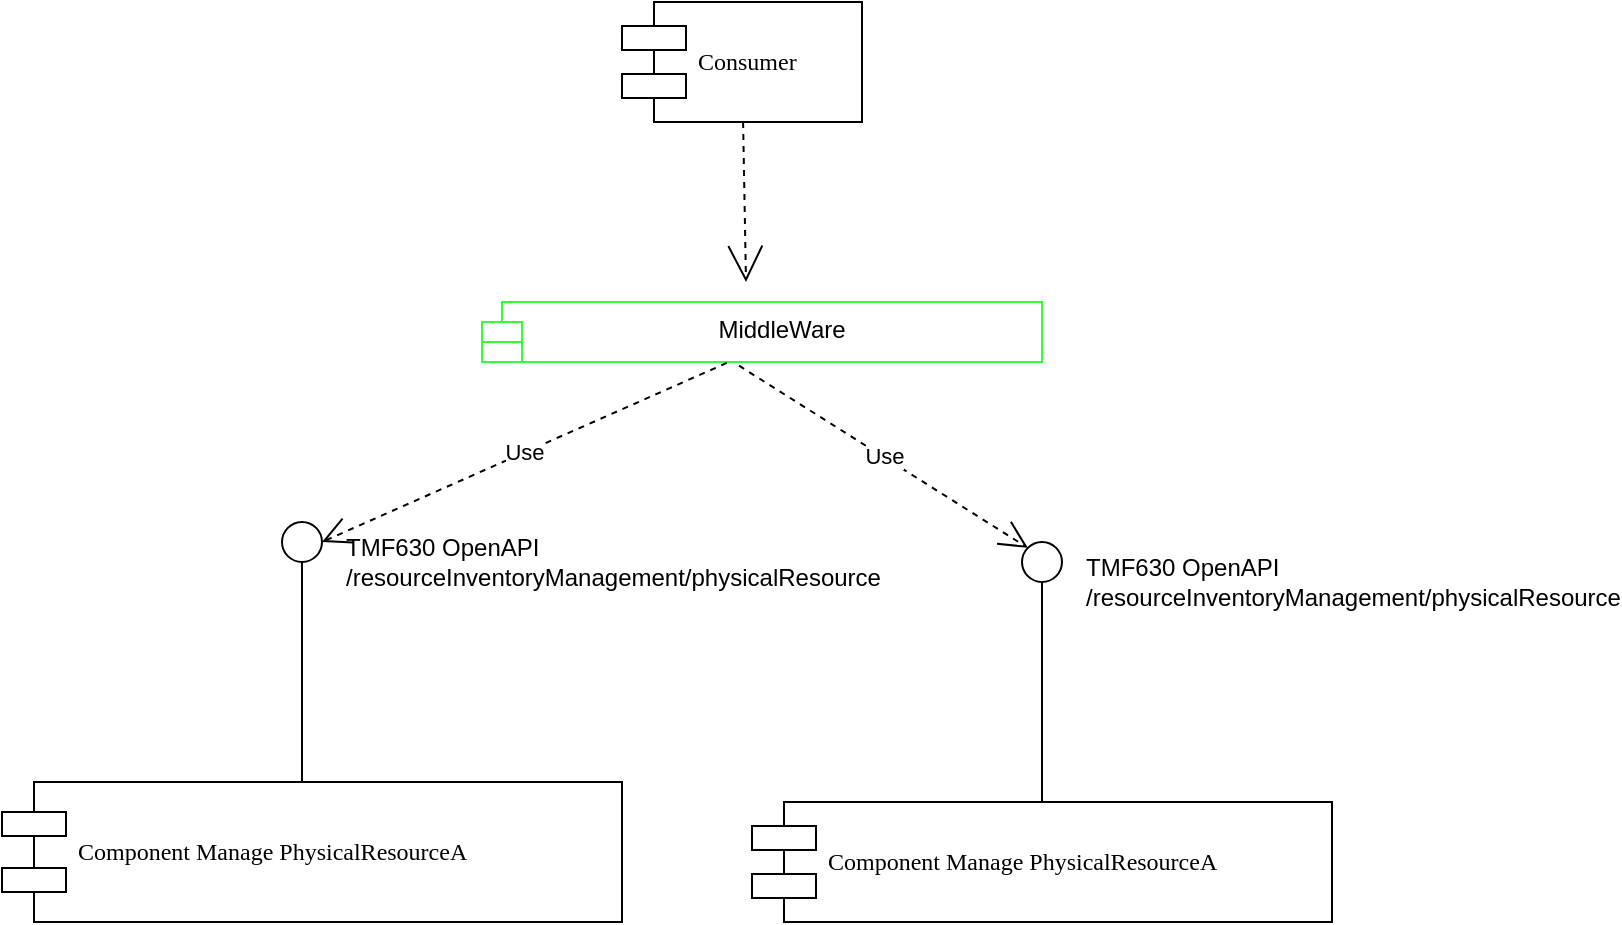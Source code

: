 <mxfile version="12.9.5" type="github"><diagram name="Page-1" id="5f0bae14-7c28-e335-631c-24af17079c00"><mxGraphModel dx="981" dy="514" grid="1" gridSize="10" guides="1" tooltips="1" connect="1" arrows="1" fold="1" page="1" pageScale="1" pageWidth="1100" pageHeight="850" background="#ffffff" math="0" shadow="0"><root><mxCell id="0"/><mxCell id="1" parent="0"/><mxCell id="39150e848f15840c-5" value="Component Manage PhysicalResourceA&lt;br&gt;" style="shape=component;align=left;spacingLeft=36;rounded=0;shadow=0;comic=0;labelBackgroundColor=none;strokeWidth=1;fontFamily=Verdana;fontSize=12;html=1;" parent="1" vertex="1"><mxGeometry x="10" y="410" width="310" height="70" as="geometry"/></mxCell><mxCell id="39150e848f15840c-6" value="" style="ellipse;whiteSpace=wrap;html=1;rounded=0;shadow=0;comic=0;labelBackgroundColor=none;strokeWidth=1;fontFamily=Verdana;fontSize=12;align=center;" parent="1" vertex="1"><mxGeometry x="150" y="280" width="20" height="20" as="geometry"/></mxCell><mxCell id="39150e848f15840c-7" value="Component Manage PhysicalResourceA" style="shape=component;align=left;spacingLeft=36;rounded=0;shadow=0;comic=0;labelBackgroundColor=none;strokeWidth=1;fontFamily=Verdana;fontSize=12;html=1;" parent="1" vertex="1"><mxGeometry x="385" y="420" width="290" height="60" as="geometry"/></mxCell><mxCell id="39150e848f15840c-9" value="" style="ellipse;whiteSpace=wrap;html=1;rounded=0;shadow=0;comic=0;labelBackgroundColor=none;strokeWidth=1;fontFamily=Verdana;fontSize=12;align=center;" parent="1" vertex="1"><mxGeometry x="520" y="290" width="20" height="20" as="geometry"/></mxCell><mxCell id="39150e848f15840c-10" value="Consumer" style="shape=component;align=left;spacingLeft=36;rounded=0;shadow=0;comic=0;labelBackgroundColor=none;strokeWidth=1;fontFamily=Verdana;fontSize=12;html=1;" parent="1" vertex="1"><mxGeometry x="320" y="20" width="120" height="60" as="geometry"/></mxCell><mxCell id="39150e848f15840c-11" style="edgeStyle=none;rounded=0;html=1;dashed=1;labelBackgroundColor=none;startArrow=none;startFill=0;startSize=8;endArrow=open;endFill=0;endSize=16;fontFamily=Verdana;fontSize=12;" parent="1" source="39150e848f15840c-10" edge="1"><mxGeometry relative="1" as="geometry"><mxPoint x="382" y="160" as="targetPoint"/></mxGeometry></mxCell><mxCell id="39150e848f15840c-13" style="edgeStyle=elbowEdgeStyle;rounded=0;html=1;labelBackgroundColor=none;startArrow=none;startFill=0;startSize=8;endArrow=none;endFill=0;endSize=16;fontFamily=Verdana;fontSize=12;" parent="1" source="39150e848f15840c-9" target="39150e848f15840c-7" edge="1"><mxGeometry relative="1" as="geometry"/></mxCell><mxCell id="39150e848f15840c-14" style="edgeStyle=elbowEdgeStyle;rounded=0;html=1;labelBackgroundColor=none;startArrow=none;startFill=0;startSize=8;endArrow=none;endFill=0;endSize=16;fontFamily=Verdana;fontSize=12;" parent="1" source="39150e848f15840c-6" target="39150e848f15840c-5" edge="1"><mxGeometry relative="1" as="geometry"><Array as="points"><mxPoint x="160" y="360"/><mxPoint x="90" y="350"/></Array></mxGeometry></mxCell><mxCell id="myLglcNnBFLYgxEB3x3o-4" value="TMF630 OpenAPI&lt;br&gt;/resourceInventoryManagement/physicalResource&lt;br&gt;" style="text;html=1;strokeColor=none;fillColor=none;align=left;verticalAlign=middle;whiteSpace=wrap;rounded=0;" vertex="1" parent="1"><mxGeometry x="180" y="290" width="40" height="20" as="geometry"/></mxCell><mxCell id="myLglcNnBFLYgxEB3x3o-7" value="TMF630 OpenAPI&lt;br&gt;/resourceInventoryManagement/physicalResource&lt;br&gt;" style="text;html=1;strokeColor=none;fillColor=none;align=left;verticalAlign=middle;whiteSpace=wrap;rounded=0;" vertex="1" parent="1"><mxGeometry x="550" y="300" width="40" height="20" as="geometry"/></mxCell><mxCell id="myLglcNnBFLYgxEB3x3o-8" value="MiddleWare" style="shape=module;align=left;spacingLeft=20;align=center;verticalAlign=top;strokeColor=#33FF33;" vertex="1" parent="1"><mxGeometry x="250" y="170" width="280" height="30" as="geometry"/></mxCell><mxCell id="myLglcNnBFLYgxEB3x3o-9" value="Use" style="endArrow=open;endSize=12;dashed=1;html=1;exitX=0.459;exitY=1.062;exitDx=0;exitDy=0;exitPerimeter=0;entryX=0;entryY=0;entryDx=0;entryDy=0;" edge="1" parent="1" source="myLglcNnBFLYgxEB3x3o-8" target="39150e848f15840c-9"><mxGeometry width="160" relative="1" as="geometry"><mxPoint x="310" y="240" as="sourcePoint"/><mxPoint x="470" y="240" as="targetPoint"/></mxGeometry></mxCell><mxCell id="myLglcNnBFLYgxEB3x3o-10" value="Use" style="endArrow=open;endSize=12;dashed=1;html=1;exitX=0.437;exitY=1.016;exitDx=0;exitDy=0;exitPerimeter=0;entryX=1;entryY=0.5;entryDx=0;entryDy=0;" edge="1" parent="1" source="myLglcNnBFLYgxEB3x3o-8" target="39150e848f15840c-6"><mxGeometry width="160" relative="1" as="geometry"><mxPoint x="350.0" y="208.93" as="sourcePoint"/><mxPoint x="484.409" y="299.999" as="targetPoint"/></mxGeometry></mxCell></root></mxGraphModel></diagram></mxfile>
